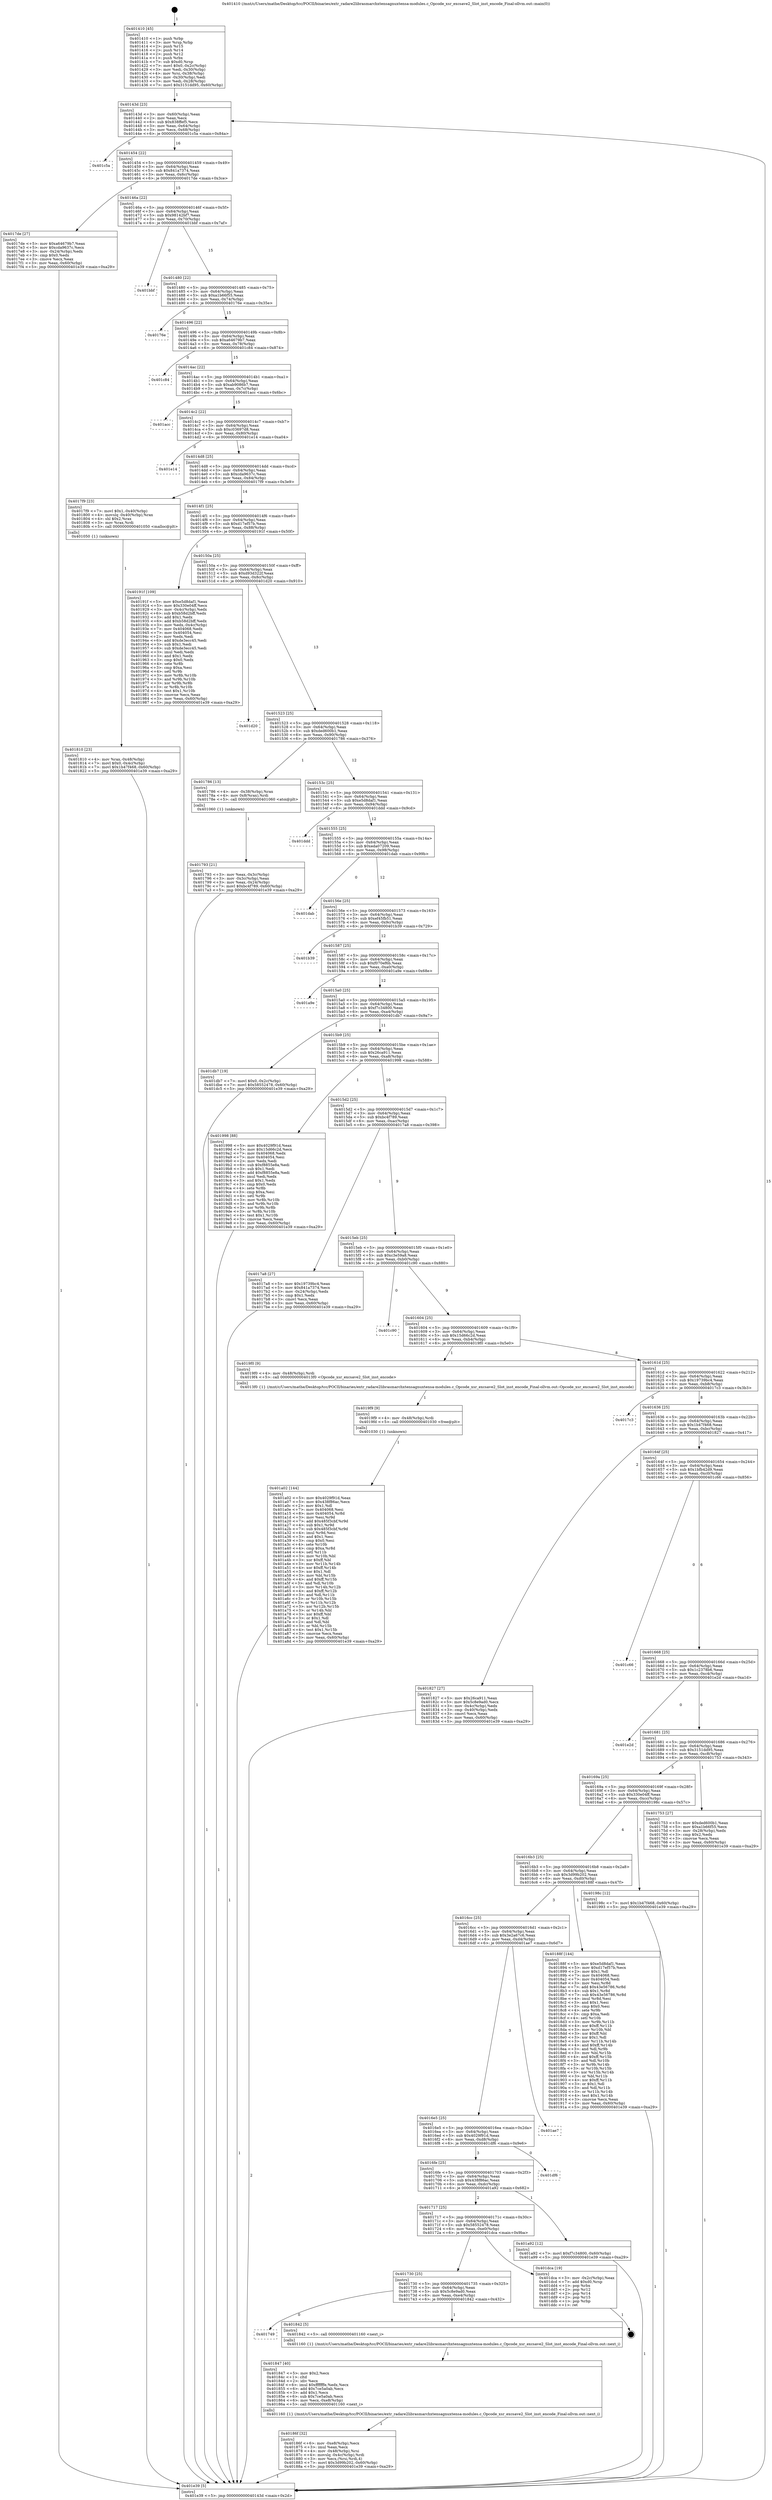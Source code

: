 digraph "0x401410" {
  label = "0x401410 (/mnt/c/Users/mathe/Desktop/tcc/POCII/binaries/extr_radare2librasmarchxtensagnuxtensa-modules.c_Opcode_xsr_excsave2_Slot_inst_encode_Final-ollvm.out::main(0))"
  labelloc = "t"
  node[shape=record]

  Entry [label="",width=0.3,height=0.3,shape=circle,fillcolor=black,style=filled]
  "0x40143d" [label="{
     0x40143d [23]\l
     | [instrs]\l
     &nbsp;&nbsp;0x40143d \<+3\>: mov -0x60(%rbp),%eax\l
     &nbsp;&nbsp;0x401440 \<+2\>: mov %eax,%ecx\l
     &nbsp;&nbsp;0x401442 \<+6\>: sub $0x838ffef5,%ecx\l
     &nbsp;&nbsp;0x401448 \<+3\>: mov %eax,-0x64(%rbp)\l
     &nbsp;&nbsp;0x40144b \<+3\>: mov %ecx,-0x68(%rbp)\l
     &nbsp;&nbsp;0x40144e \<+6\>: je 0000000000401c5a \<main+0x84a\>\l
  }"]
  "0x401c5a" [label="{
     0x401c5a\l
  }", style=dashed]
  "0x401454" [label="{
     0x401454 [22]\l
     | [instrs]\l
     &nbsp;&nbsp;0x401454 \<+5\>: jmp 0000000000401459 \<main+0x49\>\l
     &nbsp;&nbsp;0x401459 \<+3\>: mov -0x64(%rbp),%eax\l
     &nbsp;&nbsp;0x40145c \<+5\>: sub $0x841a7374,%eax\l
     &nbsp;&nbsp;0x401461 \<+3\>: mov %eax,-0x6c(%rbp)\l
     &nbsp;&nbsp;0x401464 \<+6\>: je 00000000004017de \<main+0x3ce\>\l
  }"]
  Exit [label="",width=0.3,height=0.3,shape=circle,fillcolor=black,style=filled,peripheries=2]
  "0x4017de" [label="{
     0x4017de [27]\l
     | [instrs]\l
     &nbsp;&nbsp;0x4017de \<+5\>: mov $0xa64679b7,%eax\l
     &nbsp;&nbsp;0x4017e3 \<+5\>: mov $0xcda9637c,%ecx\l
     &nbsp;&nbsp;0x4017e8 \<+3\>: mov -0x24(%rbp),%edx\l
     &nbsp;&nbsp;0x4017eb \<+3\>: cmp $0x0,%edx\l
     &nbsp;&nbsp;0x4017ee \<+3\>: cmove %ecx,%eax\l
     &nbsp;&nbsp;0x4017f1 \<+3\>: mov %eax,-0x60(%rbp)\l
     &nbsp;&nbsp;0x4017f4 \<+5\>: jmp 0000000000401e39 \<main+0xa29\>\l
  }"]
  "0x40146a" [label="{
     0x40146a [22]\l
     | [instrs]\l
     &nbsp;&nbsp;0x40146a \<+5\>: jmp 000000000040146f \<main+0x5f\>\l
     &nbsp;&nbsp;0x40146f \<+3\>: mov -0x64(%rbp),%eax\l
     &nbsp;&nbsp;0x401472 \<+5\>: sub $0x98142bf7,%eax\l
     &nbsp;&nbsp;0x401477 \<+3\>: mov %eax,-0x70(%rbp)\l
     &nbsp;&nbsp;0x40147a \<+6\>: je 0000000000401bbf \<main+0x7af\>\l
  }"]
  "0x401a02" [label="{
     0x401a02 [144]\l
     | [instrs]\l
     &nbsp;&nbsp;0x401a02 \<+5\>: mov $0x4029f91d,%eax\l
     &nbsp;&nbsp;0x401a07 \<+5\>: mov $0x438f86ac,%ecx\l
     &nbsp;&nbsp;0x401a0c \<+2\>: mov $0x1,%dl\l
     &nbsp;&nbsp;0x401a0e \<+7\>: mov 0x404068,%esi\l
     &nbsp;&nbsp;0x401a15 \<+8\>: mov 0x404054,%r8d\l
     &nbsp;&nbsp;0x401a1d \<+3\>: mov %esi,%r9d\l
     &nbsp;&nbsp;0x401a20 \<+7\>: add $0x485f3cbf,%r9d\l
     &nbsp;&nbsp;0x401a27 \<+4\>: sub $0x1,%r9d\l
     &nbsp;&nbsp;0x401a2b \<+7\>: sub $0x485f3cbf,%r9d\l
     &nbsp;&nbsp;0x401a32 \<+4\>: imul %r9d,%esi\l
     &nbsp;&nbsp;0x401a36 \<+3\>: and $0x1,%esi\l
     &nbsp;&nbsp;0x401a39 \<+3\>: cmp $0x0,%esi\l
     &nbsp;&nbsp;0x401a3c \<+4\>: sete %r10b\l
     &nbsp;&nbsp;0x401a40 \<+4\>: cmp $0xa,%r8d\l
     &nbsp;&nbsp;0x401a44 \<+4\>: setl %r11b\l
     &nbsp;&nbsp;0x401a48 \<+3\>: mov %r10b,%bl\l
     &nbsp;&nbsp;0x401a4b \<+3\>: xor $0xff,%bl\l
     &nbsp;&nbsp;0x401a4e \<+3\>: mov %r11b,%r14b\l
     &nbsp;&nbsp;0x401a51 \<+4\>: xor $0xff,%r14b\l
     &nbsp;&nbsp;0x401a55 \<+3\>: xor $0x1,%dl\l
     &nbsp;&nbsp;0x401a58 \<+3\>: mov %bl,%r15b\l
     &nbsp;&nbsp;0x401a5b \<+4\>: and $0xff,%r15b\l
     &nbsp;&nbsp;0x401a5f \<+3\>: and %dl,%r10b\l
     &nbsp;&nbsp;0x401a62 \<+3\>: mov %r14b,%r12b\l
     &nbsp;&nbsp;0x401a65 \<+4\>: and $0xff,%r12b\l
     &nbsp;&nbsp;0x401a69 \<+3\>: and %dl,%r11b\l
     &nbsp;&nbsp;0x401a6c \<+3\>: or %r10b,%r15b\l
     &nbsp;&nbsp;0x401a6f \<+3\>: or %r11b,%r12b\l
     &nbsp;&nbsp;0x401a72 \<+3\>: xor %r12b,%r15b\l
     &nbsp;&nbsp;0x401a75 \<+3\>: or %r14b,%bl\l
     &nbsp;&nbsp;0x401a78 \<+3\>: xor $0xff,%bl\l
     &nbsp;&nbsp;0x401a7b \<+3\>: or $0x1,%dl\l
     &nbsp;&nbsp;0x401a7e \<+2\>: and %dl,%bl\l
     &nbsp;&nbsp;0x401a80 \<+3\>: or %bl,%r15b\l
     &nbsp;&nbsp;0x401a83 \<+4\>: test $0x1,%r15b\l
     &nbsp;&nbsp;0x401a87 \<+3\>: cmovne %ecx,%eax\l
     &nbsp;&nbsp;0x401a8a \<+3\>: mov %eax,-0x60(%rbp)\l
     &nbsp;&nbsp;0x401a8d \<+5\>: jmp 0000000000401e39 \<main+0xa29\>\l
  }"]
  "0x401bbf" [label="{
     0x401bbf\l
  }", style=dashed]
  "0x401480" [label="{
     0x401480 [22]\l
     | [instrs]\l
     &nbsp;&nbsp;0x401480 \<+5\>: jmp 0000000000401485 \<main+0x75\>\l
     &nbsp;&nbsp;0x401485 \<+3\>: mov -0x64(%rbp),%eax\l
     &nbsp;&nbsp;0x401488 \<+5\>: sub $0xa1b66f55,%eax\l
     &nbsp;&nbsp;0x40148d \<+3\>: mov %eax,-0x74(%rbp)\l
     &nbsp;&nbsp;0x401490 \<+6\>: je 000000000040176e \<main+0x35e\>\l
  }"]
  "0x4019f9" [label="{
     0x4019f9 [9]\l
     | [instrs]\l
     &nbsp;&nbsp;0x4019f9 \<+4\>: mov -0x48(%rbp),%rdi\l
     &nbsp;&nbsp;0x4019fd \<+5\>: call 0000000000401030 \<free@plt\>\l
     | [calls]\l
     &nbsp;&nbsp;0x401030 \{1\} (unknown)\l
  }"]
  "0x40176e" [label="{
     0x40176e\l
  }", style=dashed]
  "0x401496" [label="{
     0x401496 [22]\l
     | [instrs]\l
     &nbsp;&nbsp;0x401496 \<+5\>: jmp 000000000040149b \<main+0x8b\>\l
     &nbsp;&nbsp;0x40149b \<+3\>: mov -0x64(%rbp),%eax\l
     &nbsp;&nbsp;0x40149e \<+5\>: sub $0xa64679b7,%eax\l
     &nbsp;&nbsp;0x4014a3 \<+3\>: mov %eax,-0x78(%rbp)\l
     &nbsp;&nbsp;0x4014a6 \<+6\>: je 0000000000401c84 \<main+0x874\>\l
  }"]
  "0x40186f" [label="{
     0x40186f [32]\l
     | [instrs]\l
     &nbsp;&nbsp;0x40186f \<+6\>: mov -0xe8(%rbp),%ecx\l
     &nbsp;&nbsp;0x401875 \<+3\>: imul %eax,%ecx\l
     &nbsp;&nbsp;0x401878 \<+4\>: mov -0x48(%rbp),%rsi\l
     &nbsp;&nbsp;0x40187c \<+4\>: movslq -0x4c(%rbp),%rdi\l
     &nbsp;&nbsp;0x401880 \<+3\>: mov %ecx,(%rsi,%rdi,4)\l
     &nbsp;&nbsp;0x401883 \<+7\>: movl $0x3d99b202,-0x60(%rbp)\l
     &nbsp;&nbsp;0x40188a \<+5\>: jmp 0000000000401e39 \<main+0xa29\>\l
  }"]
  "0x401c84" [label="{
     0x401c84\l
  }", style=dashed]
  "0x4014ac" [label="{
     0x4014ac [22]\l
     | [instrs]\l
     &nbsp;&nbsp;0x4014ac \<+5\>: jmp 00000000004014b1 \<main+0xa1\>\l
     &nbsp;&nbsp;0x4014b1 \<+3\>: mov -0x64(%rbp),%eax\l
     &nbsp;&nbsp;0x4014b4 \<+5\>: sub $0xab9086b7,%eax\l
     &nbsp;&nbsp;0x4014b9 \<+3\>: mov %eax,-0x7c(%rbp)\l
     &nbsp;&nbsp;0x4014bc \<+6\>: je 0000000000401acc \<main+0x6bc\>\l
  }"]
  "0x401847" [label="{
     0x401847 [40]\l
     | [instrs]\l
     &nbsp;&nbsp;0x401847 \<+5\>: mov $0x2,%ecx\l
     &nbsp;&nbsp;0x40184c \<+1\>: cltd\l
     &nbsp;&nbsp;0x40184d \<+2\>: idiv %ecx\l
     &nbsp;&nbsp;0x40184f \<+6\>: imul $0xfffffffe,%edx,%ecx\l
     &nbsp;&nbsp;0x401855 \<+6\>: add $0x7ce5a0ab,%ecx\l
     &nbsp;&nbsp;0x40185b \<+3\>: add $0x1,%ecx\l
     &nbsp;&nbsp;0x40185e \<+6\>: sub $0x7ce5a0ab,%ecx\l
     &nbsp;&nbsp;0x401864 \<+6\>: mov %ecx,-0xe8(%rbp)\l
     &nbsp;&nbsp;0x40186a \<+5\>: call 0000000000401160 \<next_i\>\l
     | [calls]\l
     &nbsp;&nbsp;0x401160 \{1\} (/mnt/c/Users/mathe/Desktop/tcc/POCII/binaries/extr_radare2librasmarchxtensagnuxtensa-modules.c_Opcode_xsr_excsave2_Slot_inst_encode_Final-ollvm.out::next_i)\l
  }"]
  "0x401acc" [label="{
     0x401acc\l
  }", style=dashed]
  "0x4014c2" [label="{
     0x4014c2 [22]\l
     | [instrs]\l
     &nbsp;&nbsp;0x4014c2 \<+5\>: jmp 00000000004014c7 \<main+0xb7\>\l
     &nbsp;&nbsp;0x4014c7 \<+3\>: mov -0x64(%rbp),%eax\l
     &nbsp;&nbsp;0x4014ca \<+5\>: sub $0xc03697d8,%eax\l
     &nbsp;&nbsp;0x4014cf \<+3\>: mov %eax,-0x80(%rbp)\l
     &nbsp;&nbsp;0x4014d2 \<+6\>: je 0000000000401e14 \<main+0xa04\>\l
  }"]
  "0x401749" [label="{
     0x401749\l
  }", style=dashed]
  "0x401e14" [label="{
     0x401e14\l
  }", style=dashed]
  "0x4014d8" [label="{
     0x4014d8 [25]\l
     | [instrs]\l
     &nbsp;&nbsp;0x4014d8 \<+5\>: jmp 00000000004014dd \<main+0xcd\>\l
     &nbsp;&nbsp;0x4014dd \<+3\>: mov -0x64(%rbp),%eax\l
     &nbsp;&nbsp;0x4014e0 \<+5\>: sub $0xcda9637c,%eax\l
     &nbsp;&nbsp;0x4014e5 \<+6\>: mov %eax,-0x84(%rbp)\l
     &nbsp;&nbsp;0x4014eb \<+6\>: je 00000000004017f9 \<main+0x3e9\>\l
  }"]
  "0x401842" [label="{
     0x401842 [5]\l
     | [instrs]\l
     &nbsp;&nbsp;0x401842 \<+5\>: call 0000000000401160 \<next_i\>\l
     | [calls]\l
     &nbsp;&nbsp;0x401160 \{1\} (/mnt/c/Users/mathe/Desktop/tcc/POCII/binaries/extr_radare2librasmarchxtensagnuxtensa-modules.c_Opcode_xsr_excsave2_Slot_inst_encode_Final-ollvm.out::next_i)\l
  }"]
  "0x4017f9" [label="{
     0x4017f9 [23]\l
     | [instrs]\l
     &nbsp;&nbsp;0x4017f9 \<+7\>: movl $0x1,-0x40(%rbp)\l
     &nbsp;&nbsp;0x401800 \<+4\>: movslq -0x40(%rbp),%rax\l
     &nbsp;&nbsp;0x401804 \<+4\>: shl $0x2,%rax\l
     &nbsp;&nbsp;0x401808 \<+3\>: mov %rax,%rdi\l
     &nbsp;&nbsp;0x40180b \<+5\>: call 0000000000401050 \<malloc@plt\>\l
     | [calls]\l
     &nbsp;&nbsp;0x401050 \{1\} (unknown)\l
  }"]
  "0x4014f1" [label="{
     0x4014f1 [25]\l
     | [instrs]\l
     &nbsp;&nbsp;0x4014f1 \<+5\>: jmp 00000000004014f6 \<main+0xe6\>\l
     &nbsp;&nbsp;0x4014f6 \<+3\>: mov -0x64(%rbp),%eax\l
     &nbsp;&nbsp;0x4014f9 \<+5\>: sub $0xd17ef57b,%eax\l
     &nbsp;&nbsp;0x4014fe \<+6\>: mov %eax,-0x88(%rbp)\l
     &nbsp;&nbsp;0x401504 \<+6\>: je 000000000040191f \<main+0x50f\>\l
  }"]
  "0x401730" [label="{
     0x401730 [25]\l
     | [instrs]\l
     &nbsp;&nbsp;0x401730 \<+5\>: jmp 0000000000401735 \<main+0x325\>\l
     &nbsp;&nbsp;0x401735 \<+3\>: mov -0x64(%rbp),%eax\l
     &nbsp;&nbsp;0x401738 \<+5\>: sub $0x5c8e9ad0,%eax\l
     &nbsp;&nbsp;0x40173d \<+6\>: mov %eax,-0xe4(%rbp)\l
     &nbsp;&nbsp;0x401743 \<+6\>: je 0000000000401842 \<main+0x432\>\l
  }"]
  "0x40191f" [label="{
     0x40191f [109]\l
     | [instrs]\l
     &nbsp;&nbsp;0x40191f \<+5\>: mov $0xe5d8daf1,%eax\l
     &nbsp;&nbsp;0x401924 \<+5\>: mov $0x330e04ff,%ecx\l
     &nbsp;&nbsp;0x401929 \<+3\>: mov -0x4c(%rbp),%edx\l
     &nbsp;&nbsp;0x40192c \<+6\>: sub $0xb58d2bff,%edx\l
     &nbsp;&nbsp;0x401932 \<+3\>: add $0x1,%edx\l
     &nbsp;&nbsp;0x401935 \<+6\>: add $0xb58d2bff,%edx\l
     &nbsp;&nbsp;0x40193b \<+3\>: mov %edx,-0x4c(%rbp)\l
     &nbsp;&nbsp;0x40193e \<+7\>: mov 0x404068,%edx\l
     &nbsp;&nbsp;0x401945 \<+7\>: mov 0x404054,%esi\l
     &nbsp;&nbsp;0x40194c \<+2\>: mov %edx,%edi\l
     &nbsp;&nbsp;0x40194e \<+6\>: add $0xde3ecc45,%edi\l
     &nbsp;&nbsp;0x401954 \<+3\>: sub $0x1,%edi\l
     &nbsp;&nbsp;0x401957 \<+6\>: sub $0xde3ecc45,%edi\l
     &nbsp;&nbsp;0x40195d \<+3\>: imul %edi,%edx\l
     &nbsp;&nbsp;0x401960 \<+3\>: and $0x1,%edx\l
     &nbsp;&nbsp;0x401963 \<+3\>: cmp $0x0,%edx\l
     &nbsp;&nbsp;0x401966 \<+4\>: sete %r8b\l
     &nbsp;&nbsp;0x40196a \<+3\>: cmp $0xa,%esi\l
     &nbsp;&nbsp;0x40196d \<+4\>: setl %r9b\l
     &nbsp;&nbsp;0x401971 \<+3\>: mov %r8b,%r10b\l
     &nbsp;&nbsp;0x401974 \<+3\>: and %r9b,%r10b\l
     &nbsp;&nbsp;0x401977 \<+3\>: xor %r9b,%r8b\l
     &nbsp;&nbsp;0x40197a \<+3\>: or %r8b,%r10b\l
     &nbsp;&nbsp;0x40197d \<+4\>: test $0x1,%r10b\l
     &nbsp;&nbsp;0x401981 \<+3\>: cmovne %ecx,%eax\l
     &nbsp;&nbsp;0x401984 \<+3\>: mov %eax,-0x60(%rbp)\l
     &nbsp;&nbsp;0x401987 \<+5\>: jmp 0000000000401e39 \<main+0xa29\>\l
  }"]
  "0x40150a" [label="{
     0x40150a [25]\l
     | [instrs]\l
     &nbsp;&nbsp;0x40150a \<+5\>: jmp 000000000040150f \<main+0xff\>\l
     &nbsp;&nbsp;0x40150f \<+3\>: mov -0x64(%rbp),%eax\l
     &nbsp;&nbsp;0x401512 \<+5\>: sub $0xd93d322f,%eax\l
     &nbsp;&nbsp;0x401517 \<+6\>: mov %eax,-0x8c(%rbp)\l
     &nbsp;&nbsp;0x40151d \<+6\>: je 0000000000401d20 \<main+0x910\>\l
  }"]
  "0x401dca" [label="{
     0x401dca [19]\l
     | [instrs]\l
     &nbsp;&nbsp;0x401dca \<+3\>: mov -0x2c(%rbp),%eax\l
     &nbsp;&nbsp;0x401dcd \<+7\>: add $0xd0,%rsp\l
     &nbsp;&nbsp;0x401dd4 \<+1\>: pop %rbx\l
     &nbsp;&nbsp;0x401dd5 \<+2\>: pop %r12\l
     &nbsp;&nbsp;0x401dd7 \<+2\>: pop %r14\l
     &nbsp;&nbsp;0x401dd9 \<+2\>: pop %r15\l
     &nbsp;&nbsp;0x401ddb \<+1\>: pop %rbp\l
     &nbsp;&nbsp;0x401ddc \<+1\>: ret\l
  }"]
  "0x401d20" [label="{
     0x401d20\l
  }", style=dashed]
  "0x401523" [label="{
     0x401523 [25]\l
     | [instrs]\l
     &nbsp;&nbsp;0x401523 \<+5\>: jmp 0000000000401528 \<main+0x118\>\l
     &nbsp;&nbsp;0x401528 \<+3\>: mov -0x64(%rbp),%eax\l
     &nbsp;&nbsp;0x40152b \<+5\>: sub $0xded600b1,%eax\l
     &nbsp;&nbsp;0x401530 \<+6\>: mov %eax,-0x90(%rbp)\l
     &nbsp;&nbsp;0x401536 \<+6\>: je 0000000000401786 \<main+0x376\>\l
  }"]
  "0x401717" [label="{
     0x401717 [25]\l
     | [instrs]\l
     &nbsp;&nbsp;0x401717 \<+5\>: jmp 000000000040171c \<main+0x30c\>\l
     &nbsp;&nbsp;0x40171c \<+3\>: mov -0x64(%rbp),%eax\l
     &nbsp;&nbsp;0x40171f \<+5\>: sub $0x58552478,%eax\l
     &nbsp;&nbsp;0x401724 \<+6\>: mov %eax,-0xe0(%rbp)\l
     &nbsp;&nbsp;0x40172a \<+6\>: je 0000000000401dca \<main+0x9ba\>\l
  }"]
  "0x401786" [label="{
     0x401786 [13]\l
     | [instrs]\l
     &nbsp;&nbsp;0x401786 \<+4\>: mov -0x38(%rbp),%rax\l
     &nbsp;&nbsp;0x40178a \<+4\>: mov 0x8(%rax),%rdi\l
     &nbsp;&nbsp;0x40178e \<+5\>: call 0000000000401060 \<atoi@plt\>\l
     | [calls]\l
     &nbsp;&nbsp;0x401060 \{1\} (unknown)\l
  }"]
  "0x40153c" [label="{
     0x40153c [25]\l
     | [instrs]\l
     &nbsp;&nbsp;0x40153c \<+5\>: jmp 0000000000401541 \<main+0x131\>\l
     &nbsp;&nbsp;0x401541 \<+3\>: mov -0x64(%rbp),%eax\l
     &nbsp;&nbsp;0x401544 \<+5\>: sub $0xe5d8daf1,%eax\l
     &nbsp;&nbsp;0x401549 \<+6\>: mov %eax,-0x94(%rbp)\l
     &nbsp;&nbsp;0x40154f \<+6\>: je 0000000000401ddd \<main+0x9cd\>\l
  }"]
  "0x401a92" [label="{
     0x401a92 [12]\l
     | [instrs]\l
     &nbsp;&nbsp;0x401a92 \<+7\>: movl $0xf7c34800,-0x60(%rbp)\l
     &nbsp;&nbsp;0x401a99 \<+5\>: jmp 0000000000401e39 \<main+0xa29\>\l
  }"]
  "0x401ddd" [label="{
     0x401ddd\l
  }", style=dashed]
  "0x401555" [label="{
     0x401555 [25]\l
     | [instrs]\l
     &nbsp;&nbsp;0x401555 \<+5\>: jmp 000000000040155a \<main+0x14a\>\l
     &nbsp;&nbsp;0x40155a \<+3\>: mov -0x64(%rbp),%eax\l
     &nbsp;&nbsp;0x40155d \<+5\>: sub $0xeda07209,%eax\l
     &nbsp;&nbsp;0x401562 \<+6\>: mov %eax,-0x98(%rbp)\l
     &nbsp;&nbsp;0x401568 \<+6\>: je 0000000000401dab \<main+0x99b\>\l
  }"]
  "0x4016fe" [label="{
     0x4016fe [25]\l
     | [instrs]\l
     &nbsp;&nbsp;0x4016fe \<+5\>: jmp 0000000000401703 \<main+0x2f3\>\l
     &nbsp;&nbsp;0x401703 \<+3\>: mov -0x64(%rbp),%eax\l
     &nbsp;&nbsp;0x401706 \<+5\>: sub $0x438f86ac,%eax\l
     &nbsp;&nbsp;0x40170b \<+6\>: mov %eax,-0xdc(%rbp)\l
     &nbsp;&nbsp;0x401711 \<+6\>: je 0000000000401a92 \<main+0x682\>\l
  }"]
  "0x401dab" [label="{
     0x401dab\l
  }", style=dashed]
  "0x40156e" [label="{
     0x40156e [25]\l
     | [instrs]\l
     &nbsp;&nbsp;0x40156e \<+5\>: jmp 0000000000401573 \<main+0x163\>\l
     &nbsp;&nbsp;0x401573 \<+3\>: mov -0x64(%rbp),%eax\l
     &nbsp;&nbsp;0x401576 \<+5\>: sub $0xef45fb51,%eax\l
     &nbsp;&nbsp;0x40157b \<+6\>: mov %eax,-0x9c(%rbp)\l
     &nbsp;&nbsp;0x401581 \<+6\>: je 0000000000401b39 \<main+0x729\>\l
  }"]
  "0x401df6" [label="{
     0x401df6\l
  }", style=dashed]
  "0x401b39" [label="{
     0x401b39\l
  }", style=dashed]
  "0x401587" [label="{
     0x401587 [25]\l
     | [instrs]\l
     &nbsp;&nbsp;0x401587 \<+5\>: jmp 000000000040158c \<main+0x17c\>\l
     &nbsp;&nbsp;0x40158c \<+3\>: mov -0x64(%rbp),%eax\l
     &nbsp;&nbsp;0x40158f \<+5\>: sub $0xf070ef6b,%eax\l
     &nbsp;&nbsp;0x401594 \<+6\>: mov %eax,-0xa0(%rbp)\l
     &nbsp;&nbsp;0x40159a \<+6\>: je 0000000000401a9e \<main+0x68e\>\l
  }"]
  "0x4016e5" [label="{
     0x4016e5 [25]\l
     | [instrs]\l
     &nbsp;&nbsp;0x4016e5 \<+5\>: jmp 00000000004016ea \<main+0x2da\>\l
     &nbsp;&nbsp;0x4016ea \<+3\>: mov -0x64(%rbp),%eax\l
     &nbsp;&nbsp;0x4016ed \<+5\>: sub $0x4029f91d,%eax\l
     &nbsp;&nbsp;0x4016f2 \<+6\>: mov %eax,-0xd8(%rbp)\l
     &nbsp;&nbsp;0x4016f8 \<+6\>: je 0000000000401df6 \<main+0x9e6\>\l
  }"]
  "0x401a9e" [label="{
     0x401a9e\l
  }", style=dashed]
  "0x4015a0" [label="{
     0x4015a0 [25]\l
     | [instrs]\l
     &nbsp;&nbsp;0x4015a0 \<+5\>: jmp 00000000004015a5 \<main+0x195\>\l
     &nbsp;&nbsp;0x4015a5 \<+3\>: mov -0x64(%rbp),%eax\l
     &nbsp;&nbsp;0x4015a8 \<+5\>: sub $0xf7c34800,%eax\l
     &nbsp;&nbsp;0x4015ad \<+6\>: mov %eax,-0xa4(%rbp)\l
     &nbsp;&nbsp;0x4015b3 \<+6\>: je 0000000000401db7 \<main+0x9a7\>\l
  }"]
  "0x401ae7" [label="{
     0x401ae7\l
  }", style=dashed]
  "0x401db7" [label="{
     0x401db7 [19]\l
     | [instrs]\l
     &nbsp;&nbsp;0x401db7 \<+7\>: movl $0x0,-0x2c(%rbp)\l
     &nbsp;&nbsp;0x401dbe \<+7\>: movl $0x58552478,-0x60(%rbp)\l
     &nbsp;&nbsp;0x401dc5 \<+5\>: jmp 0000000000401e39 \<main+0xa29\>\l
  }"]
  "0x4015b9" [label="{
     0x4015b9 [25]\l
     | [instrs]\l
     &nbsp;&nbsp;0x4015b9 \<+5\>: jmp 00000000004015be \<main+0x1ae\>\l
     &nbsp;&nbsp;0x4015be \<+3\>: mov -0x64(%rbp),%eax\l
     &nbsp;&nbsp;0x4015c1 \<+5\>: sub $0x26ca911,%eax\l
     &nbsp;&nbsp;0x4015c6 \<+6\>: mov %eax,-0xa8(%rbp)\l
     &nbsp;&nbsp;0x4015cc \<+6\>: je 0000000000401998 \<main+0x588\>\l
  }"]
  "0x4016cc" [label="{
     0x4016cc [25]\l
     | [instrs]\l
     &nbsp;&nbsp;0x4016cc \<+5\>: jmp 00000000004016d1 \<main+0x2c1\>\l
     &nbsp;&nbsp;0x4016d1 \<+3\>: mov -0x64(%rbp),%eax\l
     &nbsp;&nbsp;0x4016d4 \<+5\>: sub $0x3e2a67c6,%eax\l
     &nbsp;&nbsp;0x4016d9 \<+6\>: mov %eax,-0xd4(%rbp)\l
     &nbsp;&nbsp;0x4016df \<+6\>: je 0000000000401ae7 \<main+0x6d7\>\l
  }"]
  "0x401998" [label="{
     0x401998 [88]\l
     | [instrs]\l
     &nbsp;&nbsp;0x401998 \<+5\>: mov $0x4029f91d,%eax\l
     &nbsp;&nbsp;0x40199d \<+5\>: mov $0x15d66c2d,%ecx\l
     &nbsp;&nbsp;0x4019a2 \<+7\>: mov 0x404068,%edx\l
     &nbsp;&nbsp;0x4019a9 \<+7\>: mov 0x404054,%esi\l
     &nbsp;&nbsp;0x4019b0 \<+2\>: mov %edx,%edi\l
     &nbsp;&nbsp;0x4019b2 \<+6\>: sub $0xf8855e8a,%edi\l
     &nbsp;&nbsp;0x4019b8 \<+3\>: sub $0x1,%edi\l
     &nbsp;&nbsp;0x4019bb \<+6\>: add $0xf8855e8a,%edi\l
     &nbsp;&nbsp;0x4019c1 \<+3\>: imul %edi,%edx\l
     &nbsp;&nbsp;0x4019c4 \<+3\>: and $0x1,%edx\l
     &nbsp;&nbsp;0x4019c7 \<+3\>: cmp $0x0,%edx\l
     &nbsp;&nbsp;0x4019ca \<+4\>: sete %r8b\l
     &nbsp;&nbsp;0x4019ce \<+3\>: cmp $0xa,%esi\l
     &nbsp;&nbsp;0x4019d1 \<+4\>: setl %r9b\l
     &nbsp;&nbsp;0x4019d5 \<+3\>: mov %r8b,%r10b\l
     &nbsp;&nbsp;0x4019d8 \<+3\>: and %r9b,%r10b\l
     &nbsp;&nbsp;0x4019db \<+3\>: xor %r9b,%r8b\l
     &nbsp;&nbsp;0x4019de \<+3\>: or %r8b,%r10b\l
     &nbsp;&nbsp;0x4019e1 \<+4\>: test $0x1,%r10b\l
     &nbsp;&nbsp;0x4019e5 \<+3\>: cmovne %ecx,%eax\l
     &nbsp;&nbsp;0x4019e8 \<+3\>: mov %eax,-0x60(%rbp)\l
     &nbsp;&nbsp;0x4019eb \<+5\>: jmp 0000000000401e39 \<main+0xa29\>\l
  }"]
  "0x4015d2" [label="{
     0x4015d2 [25]\l
     | [instrs]\l
     &nbsp;&nbsp;0x4015d2 \<+5\>: jmp 00000000004015d7 \<main+0x1c7\>\l
     &nbsp;&nbsp;0x4015d7 \<+3\>: mov -0x64(%rbp),%eax\l
     &nbsp;&nbsp;0x4015da \<+5\>: sub $0xbc4f789,%eax\l
     &nbsp;&nbsp;0x4015df \<+6\>: mov %eax,-0xac(%rbp)\l
     &nbsp;&nbsp;0x4015e5 \<+6\>: je 00000000004017a8 \<main+0x398\>\l
  }"]
  "0x40188f" [label="{
     0x40188f [144]\l
     | [instrs]\l
     &nbsp;&nbsp;0x40188f \<+5\>: mov $0xe5d8daf1,%eax\l
     &nbsp;&nbsp;0x401894 \<+5\>: mov $0xd17ef57b,%ecx\l
     &nbsp;&nbsp;0x401899 \<+2\>: mov $0x1,%dl\l
     &nbsp;&nbsp;0x40189b \<+7\>: mov 0x404068,%esi\l
     &nbsp;&nbsp;0x4018a2 \<+7\>: mov 0x404054,%edi\l
     &nbsp;&nbsp;0x4018a9 \<+3\>: mov %esi,%r8d\l
     &nbsp;&nbsp;0x4018ac \<+7\>: add $0x43e56786,%r8d\l
     &nbsp;&nbsp;0x4018b3 \<+4\>: sub $0x1,%r8d\l
     &nbsp;&nbsp;0x4018b7 \<+7\>: sub $0x43e56786,%r8d\l
     &nbsp;&nbsp;0x4018be \<+4\>: imul %r8d,%esi\l
     &nbsp;&nbsp;0x4018c2 \<+3\>: and $0x1,%esi\l
     &nbsp;&nbsp;0x4018c5 \<+3\>: cmp $0x0,%esi\l
     &nbsp;&nbsp;0x4018c8 \<+4\>: sete %r9b\l
     &nbsp;&nbsp;0x4018cc \<+3\>: cmp $0xa,%edi\l
     &nbsp;&nbsp;0x4018cf \<+4\>: setl %r10b\l
     &nbsp;&nbsp;0x4018d3 \<+3\>: mov %r9b,%r11b\l
     &nbsp;&nbsp;0x4018d6 \<+4\>: xor $0xff,%r11b\l
     &nbsp;&nbsp;0x4018da \<+3\>: mov %r10b,%bl\l
     &nbsp;&nbsp;0x4018dd \<+3\>: xor $0xff,%bl\l
     &nbsp;&nbsp;0x4018e0 \<+3\>: xor $0x1,%dl\l
     &nbsp;&nbsp;0x4018e3 \<+3\>: mov %r11b,%r14b\l
     &nbsp;&nbsp;0x4018e6 \<+4\>: and $0xff,%r14b\l
     &nbsp;&nbsp;0x4018ea \<+3\>: and %dl,%r9b\l
     &nbsp;&nbsp;0x4018ed \<+3\>: mov %bl,%r15b\l
     &nbsp;&nbsp;0x4018f0 \<+4\>: and $0xff,%r15b\l
     &nbsp;&nbsp;0x4018f4 \<+3\>: and %dl,%r10b\l
     &nbsp;&nbsp;0x4018f7 \<+3\>: or %r9b,%r14b\l
     &nbsp;&nbsp;0x4018fa \<+3\>: or %r10b,%r15b\l
     &nbsp;&nbsp;0x4018fd \<+3\>: xor %r15b,%r14b\l
     &nbsp;&nbsp;0x401900 \<+3\>: or %bl,%r11b\l
     &nbsp;&nbsp;0x401903 \<+4\>: xor $0xff,%r11b\l
     &nbsp;&nbsp;0x401907 \<+3\>: or $0x1,%dl\l
     &nbsp;&nbsp;0x40190a \<+3\>: and %dl,%r11b\l
     &nbsp;&nbsp;0x40190d \<+3\>: or %r11b,%r14b\l
     &nbsp;&nbsp;0x401910 \<+4\>: test $0x1,%r14b\l
     &nbsp;&nbsp;0x401914 \<+3\>: cmovne %ecx,%eax\l
     &nbsp;&nbsp;0x401917 \<+3\>: mov %eax,-0x60(%rbp)\l
     &nbsp;&nbsp;0x40191a \<+5\>: jmp 0000000000401e39 \<main+0xa29\>\l
  }"]
  "0x4017a8" [label="{
     0x4017a8 [27]\l
     | [instrs]\l
     &nbsp;&nbsp;0x4017a8 \<+5\>: mov $0x19739bc4,%eax\l
     &nbsp;&nbsp;0x4017ad \<+5\>: mov $0x841a7374,%ecx\l
     &nbsp;&nbsp;0x4017b2 \<+3\>: mov -0x24(%rbp),%edx\l
     &nbsp;&nbsp;0x4017b5 \<+3\>: cmp $0x1,%edx\l
     &nbsp;&nbsp;0x4017b8 \<+3\>: cmovl %ecx,%eax\l
     &nbsp;&nbsp;0x4017bb \<+3\>: mov %eax,-0x60(%rbp)\l
     &nbsp;&nbsp;0x4017be \<+5\>: jmp 0000000000401e39 \<main+0xa29\>\l
  }"]
  "0x4015eb" [label="{
     0x4015eb [25]\l
     | [instrs]\l
     &nbsp;&nbsp;0x4015eb \<+5\>: jmp 00000000004015f0 \<main+0x1e0\>\l
     &nbsp;&nbsp;0x4015f0 \<+3\>: mov -0x64(%rbp),%eax\l
     &nbsp;&nbsp;0x4015f3 \<+5\>: sub $0xc3e59a8,%eax\l
     &nbsp;&nbsp;0x4015f8 \<+6\>: mov %eax,-0xb0(%rbp)\l
     &nbsp;&nbsp;0x4015fe \<+6\>: je 0000000000401c90 \<main+0x880\>\l
  }"]
  "0x4016b3" [label="{
     0x4016b3 [25]\l
     | [instrs]\l
     &nbsp;&nbsp;0x4016b3 \<+5\>: jmp 00000000004016b8 \<main+0x2a8\>\l
     &nbsp;&nbsp;0x4016b8 \<+3\>: mov -0x64(%rbp),%eax\l
     &nbsp;&nbsp;0x4016bb \<+5\>: sub $0x3d99b202,%eax\l
     &nbsp;&nbsp;0x4016c0 \<+6\>: mov %eax,-0xd0(%rbp)\l
     &nbsp;&nbsp;0x4016c6 \<+6\>: je 000000000040188f \<main+0x47f\>\l
  }"]
  "0x401c90" [label="{
     0x401c90\l
  }", style=dashed]
  "0x401604" [label="{
     0x401604 [25]\l
     | [instrs]\l
     &nbsp;&nbsp;0x401604 \<+5\>: jmp 0000000000401609 \<main+0x1f9\>\l
     &nbsp;&nbsp;0x401609 \<+3\>: mov -0x64(%rbp),%eax\l
     &nbsp;&nbsp;0x40160c \<+5\>: sub $0x15d66c2d,%eax\l
     &nbsp;&nbsp;0x401611 \<+6\>: mov %eax,-0xb4(%rbp)\l
     &nbsp;&nbsp;0x401617 \<+6\>: je 00000000004019f0 \<main+0x5e0\>\l
  }"]
  "0x40198c" [label="{
     0x40198c [12]\l
     | [instrs]\l
     &nbsp;&nbsp;0x40198c \<+7\>: movl $0x1b47f468,-0x60(%rbp)\l
     &nbsp;&nbsp;0x401993 \<+5\>: jmp 0000000000401e39 \<main+0xa29\>\l
  }"]
  "0x4019f0" [label="{
     0x4019f0 [9]\l
     | [instrs]\l
     &nbsp;&nbsp;0x4019f0 \<+4\>: mov -0x48(%rbp),%rdi\l
     &nbsp;&nbsp;0x4019f4 \<+5\>: call 00000000004013f0 \<Opcode_xsr_excsave2_Slot_inst_encode\>\l
     | [calls]\l
     &nbsp;&nbsp;0x4013f0 \{1\} (/mnt/c/Users/mathe/Desktop/tcc/POCII/binaries/extr_radare2librasmarchxtensagnuxtensa-modules.c_Opcode_xsr_excsave2_Slot_inst_encode_Final-ollvm.out::Opcode_xsr_excsave2_Slot_inst_encode)\l
  }"]
  "0x40161d" [label="{
     0x40161d [25]\l
     | [instrs]\l
     &nbsp;&nbsp;0x40161d \<+5\>: jmp 0000000000401622 \<main+0x212\>\l
     &nbsp;&nbsp;0x401622 \<+3\>: mov -0x64(%rbp),%eax\l
     &nbsp;&nbsp;0x401625 \<+5\>: sub $0x19739bc4,%eax\l
     &nbsp;&nbsp;0x40162a \<+6\>: mov %eax,-0xb8(%rbp)\l
     &nbsp;&nbsp;0x401630 \<+6\>: je 00000000004017c3 \<main+0x3b3\>\l
  }"]
  "0x401810" [label="{
     0x401810 [23]\l
     | [instrs]\l
     &nbsp;&nbsp;0x401810 \<+4\>: mov %rax,-0x48(%rbp)\l
     &nbsp;&nbsp;0x401814 \<+7\>: movl $0x0,-0x4c(%rbp)\l
     &nbsp;&nbsp;0x40181b \<+7\>: movl $0x1b47f468,-0x60(%rbp)\l
     &nbsp;&nbsp;0x401822 \<+5\>: jmp 0000000000401e39 \<main+0xa29\>\l
  }"]
  "0x4017c3" [label="{
     0x4017c3\l
  }", style=dashed]
  "0x401636" [label="{
     0x401636 [25]\l
     | [instrs]\l
     &nbsp;&nbsp;0x401636 \<+5\>: jmp 000000000040163b \<main+0x22b\>\l
     &nbsp;&nbsp;0x40163b \<+3\>: mov -0x64(%rbp),%eax\l
     &nbsp;&nbsp;0x40163e \<+5\>: sub $0x1b47f468,%eax\l
     &nbsp;&nbsp;0x401643 \<+6\>: mov %eax,-0xbc(%rbp)\l
     &nbsp;&nbsp;0x401649 \<+6\>: je 0000000000401827 \<main+0x417\>\l
  }"]
  "0x401793" [label="{
     0x401793 [21]\l
     | [instrs]\l
     &nbsp;&nbsp;0x401793 \<+3\>: mov %eax,-0x3c(%rbp)\l
     &nbsp;&nbsp;0x401796 \<+3\>: mov -0x3c(%rbp),%eax\l
     &nbsp;&nbsp;0x401799 \<+3\>: mov %eax,-0x24(%rbp)\l
     &nbsp;&nbsp;0x40179c \<+7\>: movl $0xbc4f789,-0x60(%rbp)\l
     &nbsp;&nbsp;0x4017a3 \<+5\>: jmp 0000000000401e39 \<main+0xa29\>\l
  }"]
  "0x401827" [label="{
     0x401827 [27]\l
     | [instrs]\l
     &nbsp;&nbsp;0x401827 \<+5\>: mov $0x26ca911,%eax\l
     &nbsp;&nbsp;0x40182c \<+5\>: mov $0x5c8e9ad0,%ecx\l
     &nbsp;&nbsp;0x401831 \<+3\>: mov -0x4c(%rbp),%edx\l
     &nbsp;&nbsp;0x401834 \<+3\>: cmp -0x40(%rbp),%edx\l
     &nbsp;&nbsp;0x401837 \<+3\>: cmovl %ecx,%eax\l
     &nbsp;&nbsp;0x40183a \<+3\>: mov %eax,-0x60(%rbp)\l
     &nbsp;&nbsp;0x40183d \<+5\>: jmp 0000000000401e39 \<main+0xa29\>\l
  }"]
  "0x40164f" [label="{
     0x40164f [25]\l
     | [instrs]\l
     &nbsp;&nbsp;0x40164f \<+5\>: jmp 0000000000401654 \<main+0x244\>\l
     &nbsp;&nbsp;0x401654 \<+3\>: mov -0x64(%rbp),%eax\l
     &nbsp;&nbsp;0x401657 \<+5\>: sub $0x1bfb42d9,%eax\l
     &nbsp;&nbsp;0x40165c \<+6\>: mov %eax,-0xc0(%rbp)\l
     &nbsp;&nbsp;0x401662 \<+6\>: je 0000000000401c66 \<main+0x856\>\l
  }"]
  "0x401410" [label="{
     0x401410 [45]\l
     | [instrs]\l
     &nbsp;&nbsp;0x401410 \<+1\>: push %rbp\l
     &nbsp;&nbsp;0x401411 \<+3\>: mov %rsp,%rbp\l
     &nbsp;&nbsp;0x401414 \<+2\>: push %r15\l
     &nbsp;&nbsp;0x401416 \<+2\>: push %r14\l
     &nbsp;&nbsp;0x401418 \<+2\>: push %r12\l
     &nbsp;&nbsp;0x40141a \<+1\>: push %rbx\l
     &nbsp;&nbsp;0x40141b \<+7\>: sub $0xd0,%rsp\l
     &nbsp;&nbsp;0x401422 \<+7\>: movl $0x0,-0x2c(%rbp)\l
     &nbsp;&nbsp;0x401429 \<+3\>: mov %edi,-0x30(%rbp)\l
     &nbsp;&nbsp;0x40142c \<+4\>: mov %rsi,-0x38(%rbp)\l
     &nbsp;&nbsp;0x401430 \<+3\>: mov -0x30(%rbp),%edi\l
     &nbsp;&nbsp;0x401433 \<+3\>: mov %edi,-0x28(%rbp)\l
     &nbsp;&nbsp;0x401436 \<+7\>: movl $0x3151dd95,-0x60(%rbp)\l
  }"]
  "0x401c66" [label="{
     0x401c66\l
  }", style=dashed]
  "0x401668" [label="{
     0x401668 [25]\l
     | [instrs]\l
     &nbsp;&nbsp;0x401668 \<+5\>: jmp 000000000040166d \<main+0x25d\>\l
     &nbsp;&nbsp;0x40166d \<+3\>: mov -0x64(%rbp),%eax\l
     &nbsp;&nbsp;0x401670 \<+5\>: sub $0x1c2378b6,%eax\l
     &nbsp;&nbsp;0x401675 \<+6\>: mov %eax,-0xc4(%rbp)\l
     &nbsp;&nbsp;0x40167b \<+6\>: je 0000000000401e2d \<main+0xa1d\>\l
  }"]
  "0x401e39" [label="{
     0x401e39 [5]\l
     | [instrs]\l
     &nbsp;&nbsp;0x401e39 \<+5\>: jmp 000000000040143d \<main+0x2d\>\l
  }"]
  "0x401e2d" [label="{
     0x401e2d\l
  }", style=dashed]
  "0x401681" [label="{
     0x401681 [25]\l
     | [instrs]\l
     &nbsp;&nbsp;0x401681 \<+5\>: jmp 0000000000401686 \<main+0x276\>\l
     &nbsp;&nbsp;0x401686 \<+3\>: mov -0x64(%rbp),%eax\l
     &nbsp;&nbsp;0x401689 \<+5\>: sub $0x3151dd95,%eax\l
     &nbsp;&nbsp;0x40168e \<+6\>: mov %eax,-0xc8(%rbp)\l
     &nbsp;&nbsp;0x401694 \<+6\>: je 0000000000401753 \<main+0x343\>\l
  }"]
  "0x40169a" [label="{
     0x40169a [25]\l
     | [instrs]\l
     &nbsp;&nbsp;0x40169a \<+5\>: jmp 000000000040169f \<main+0x28f\>\l
     &nbsp;&nbsp;0x40169f \<+3\>: mov -0x64(%rbp),%eax\l
     &nbsp;&nbsp;0x4016a2 \<+5\>: sub $0x330e04ff,%eax\l
     &nbsp;&nbsp;0x4016a7 \<+6\>: mov %eax,-0xcc(%rbp)\l
     &nbsp;&nbsp;0x4016ad \<+6\>: je 000000000040198c \<main+0x57c\>\l
  }"]
  "0x401753" [label="{
     0x401753 [27]\l
     | [instrs]\l
     &nbsp;&nbsp;0x401753 \<+5\>: mov $0xded600b1,%eax\l
     &nbsp;&nbsp;0x401758 \<+5\>: mov $0xa1b66f55,%ecx\l
     &nbsp;&nbsp;0x40175d \<+3\>: mov -0x28(%rbp),%edx\l
     &nbsp;&nbsp;0x401760 \<+3\>: cmp $0x2,%edx\l
     &nbsp;&nbsp;0x401763 \<+3\>: cmovne %ecx,%eax\l
     &nbsp;&nbsp;0x401766 \<+3\>: mov %eax,-0x60(%rbp)\l
     &nbsp;&nbsp;0x401769 \<+5\>: jmp 0000000000401e39 \<main+0xa29\>\l
  }"]
  Entry -> "0x401410" [label=" 1"]
  "0x40143d" -> "0x401c5a" [label=" 0"]
  "0x40143d" -> "0x401454" [label=" 16"]
  "0x401dca" -> Exit [label=" 1"]
  "0x401454" -> "0x4017de" [label=" 1"]
  "0x401454" -> "0x40146a" [label=" 15"]
  "0x401db7" -> "0x401e39" [label=" 1"]
  "0x40146a" -> "0x401bbf" [label=" 0"]
  "0x40146a" -> "0x401480" [label=" 15"]
  "0x401a92" -> "0x401e39" [label=" 1"]
  "0x401480" -> "0x40176e" [label=" 0"]
  "0x401480" -> "0x401496" [label=" 15"]
  "0x401a02" -> "0x401e39" [label=" 1"]
  "0x401496" -> "0x401c84" [label=" 0"]
  "0x401496" -> "0x4014ac" [label=" 15"]
  "0x4019f9" -> "0x401a02" [label=" 1"]
  "0x4014ac" -> "0x401acc" [label=" 0"]
  "0x4014ac" -> "0x4014c2" [label=" 15"]
  "0x4019f0" -> "0x4019f9" [label=" 1"]
  "0x4014c2" -> "0x401e14" [label=" 0"]
  "0x4014c2" -> "0x4014d8" [label=" 15"]
  "0x401998" -> "0x401e39" [label=" 1"]
  "0x4014d8" -> "0x4017f9" [label=" 1"]
  "0x4014d8" -> "0x4014f1" [label=" 14"]
  "0x40198c" -> "0x401e39" [label=" 1"]
  "0x4014f1" -> "0x40191f" [label=" 1"]
  "0x4014f1" -> "0x40150a" [label=" 13"]
  "0x40188f" -> "0x401e39" [label=" 1"]
  "0x40150a" -> "0x401d20" [label=" 0"]
  "0x40150a" -> "0x401523" [label=" 13"]
  "0x40186f" -> "0x401e39" [label=" 1"]
  "0x401523" -> "0x401786" [label=" 1"]
  "0x401523" -> "0x40153c" [label=" 12"]
  "0x401842" -> "0x401847" [label=" 1"]
  "0x40153c" -> "0x401ddd" [label=" 0"]
  "0x40153c" -> "0x401555" [label=" 12"]
  "0x401730" -> "0x401749" [label=" 0"]
  "0x401555" -> "0x401dab" [label=" 0"]
  "0x401555" -> "0x40156e" [label=" 12"]
  "0x40191f" -> "0x401e39" [label=" 1"]
  "0x40156e" -> "0x401b39" [label=" 0"]
  "0x40156e" -> "0x401587" [label=" 12"]
  "0x401717" -> "0x401730" [label=" 1"]
  "0x401587" -> "0x401a9e" [label=" 0"]
  "0x401587" -> "0x4015a0" [label=" 12"]
  "0x401847" -> "0x40186f" [label=" 1"]
  "0x4015a0" -> "0x401db7" [label=" 1"]
  "0x4015a0" -> "0x4015b9" [label=" 11"]
  "0x4016fe" -> "0x401717" [label=" 2"]
  "0x4015b9" -> "0x401998" [label=" 1"]
  "0x4015b9" -> "0x4015d2" [label=" 10"]
  "0x401730" -> "0x401842" [label=" 1"]
  "0x4015d2" -> "0x4017a8" [label=" 1"]
  "0x4015d2" -> "0x4015eb" [label=" 9"]
  "0x4016e5" -> "0x4016fe" [label=" 3"]
  "0x4015eb" -> "0x401c90" [label=" 0"]
  "0x4015eb" -> "0x401604" [label=" 9"]
  "0x401717" -> "0x401dca" [label=" 1"]
  "0x401604" -> "0x4019f0" [label=" 1"]
  "0x401604" -> "0x40161d" [label=" 8"]
  "0x4016cc" -> "0x4016e5" [label=" 3"]
  "0x40161d" -> "0x4017c3" [label=" 0"]
  "0x40161d" -> "0x401636" [label=" 8"]
  "0x4016fe" -> "0x401a92" [label=" 1"]
  "0x401636" -> "0x401827" [label=" 2"]
  "0x401636" -> "0x40164f" [label=" 6"]
  "0x4016b3" -> "0x4016cc" [label=" 3"]
  "0x40164f" -> "0x401c66" [label=" 0"]
  "0x40164f" -> "0x401668" [label=" 6"]
  "0x4016b3" -> "0x40188f" [label=" 1"]
  "0x401668" -> "0x401e2d" [label=" 0"]
  "0x401668" -> "0x401681" [label=" 6"]
  "0x4016e5" -> "0x401df6" [label=" 0"]
  "0x401681" -> "0x401753" [label=" 1"]
  "0x401681" -> "0x40169a" [label=" 5"]
  "0x401753" -> "0x401e39" [label=" 1"]
  "0x401410" -> "0x40143d" [label=" 1"]
  "0x401e39" -> "0x40143d" [label=" 15"]
  "0x401786" -> "0x401793" [label=" 1"]
  "0x401793" -> "0x401e39" [label=" 1"]
  "0x4017a8" -> "0x401e39" [label=" 1"]
  "0x4017de" -> "0x401e39" [label=" 1"]
  "0x4017f9" -> "0x401810" [label=" 1"]
  "0x401810" -> "0x401e39" [label=" 1"]
  "0x401827" -> "0x401e39" [label=" 2"]
  "0x4016cc" -> "0x401ae7" [label=" 0"]
  "0x40169a" -> "0x40198c" [label=" 1"]
  "0x40169a" -> "0x4016b3" [label=" 4"]
}
